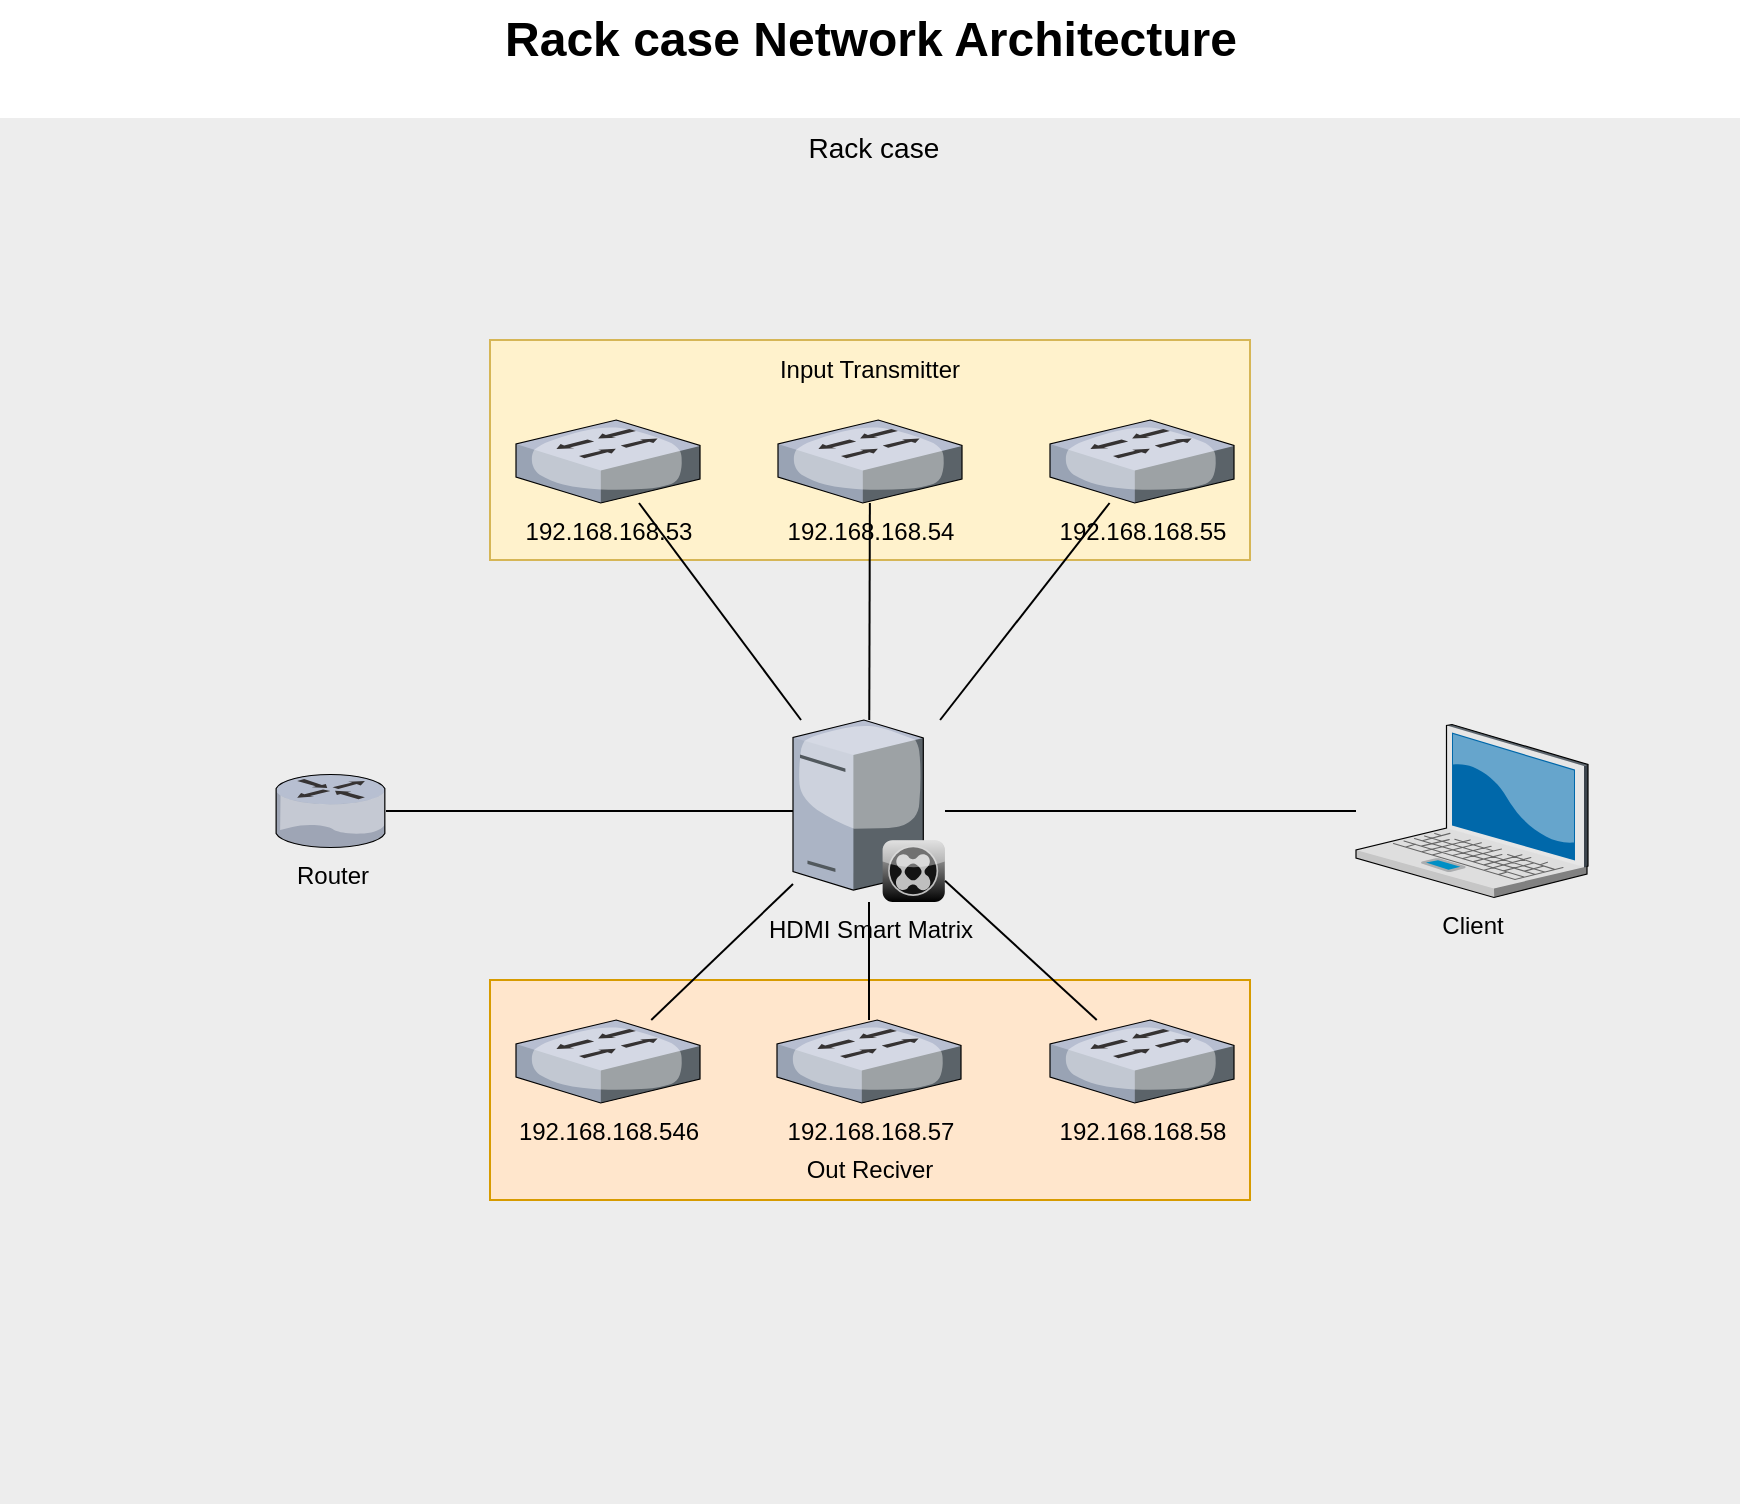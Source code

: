 <mxfile version="23.0.0" type="github">
  <diagram name="Page-1" id="e3a06f82-3646-2815-327d-82caf3d4e204">
    <mxGraphModel dx="3773" dy="1414" grid="1" gridSize="10" guides="1" tooltips="1" connect="1" arrows="1" fold="1" page="1" pageScale="1.5" pageWidth="1169" pageHeight="826" background="none" math="0" shadow="0">
      <root>
        <mxCell id="0" style=";html=1;" />
        <mxCell id="1" style=";html=1;" parent="0" />
        <mxCell id="6a7d8f32e03d9370-59" value="&amp;nbsp;Rack case" style="whiteSpace=wrap;html=1;fillColor=#EDEDED;fontSize=14;strokeColor=none;verticalAlign=top;movable=1;resizable=1;rotatable=1;deletable=1;editable=1;locked=0;connectable=1;" parent="1" vertex="1">
          <mxGeometry x="442" y="249" width="870" height="693" as="geometry" />
        </mxCell>
        <mxCell id="6a7d8f32e03d9370-62" value="Rack case Network Architecture" style="text;strokeColor=none;fillColor=none;html=1;fontSize=24;fontStyle=1;verticalAlign=middle;align=center;" parent="1" vertex="1">
          <mxGeometry x="446.5" y="190" width="861" height="40" as="geometry" />
        </mxCell>
        <mxCell id="ILSyqEb9SUXVf6VAX7tF-1" value="Router" style="verticalLabelPosition=bottom;sketch=0;aspect=fixed;html=1;verticalAlign=top;strokeColor=none;align=center;outlineConnect=0;shape=mxgraph.citrix.router;" parent="1" vertex="1">
          <mxGeometry x="580" y="577.25" width="55" height="36.5" as="geometry" />
        </mxCell>
        <mxCell id="ILSyqEb9SUXVf6VAX7tF-3" value="Client" style="verticalLabelPosition=bottom;sketch=0;aspect=fixed;html=1;verticalAlign=top;strokeColor=none;align=center;outlineConnect=0;shape=mxgraph.citrix.laptop_2;" parent="1" vertex="1">
          <mxGeometry x="1120" y="552.25" width="116" height="86.5" as="geometry" />
        </mxCell>
        <mxCell id="ILSyqEb9SUXVf6VAX7tF-7" value="" style="endArrow=none;html=1;rounded=0;" parent="1" source="ILSyqEb9SUXVf6VAX7tF-10" target="ILSyqEb9SUXVf6VAX7tF-1" edge="1">
          <mxGeometry width="50" height="50" relative="1" as="geometry">
            <mxPoint x="841.277" y="620" as="sourcePoint" />
            <mxPoint x="1130" y="655" as="targetPoint" />
          </mxGeometry>
        </mxCell>
        <mxCell id="ILSyqEb9SUXVf6VAX7tF-8" value="" style="endArrow=none;html=1;rounded=0;" parent="1" source="ILSyqEb9SUXVf6VAX7tF-10" target="ILSyqEb9SUXVf6VAX7tF-3" edge="1">
          <mxGeometry width="50" height="50" relative="1" as="geometry">
            <mxPoint x="916.059" y="620" as="sourcePoint" />
            <mxPoint x="1130" y="655" as="targetPoint" />
          </mxGeometry>
        </mxCell>
        <mxCell id="ILSyqEb9SUXVf6VAX7tF-10" value="HDMI Smart Matrix" style="verticalLabelPosition=bottom;sketch=0;aspect=fixed;html=1;verticalAlign=top;strokeColor=none;align=center;outlineConnect=0;shape=mxgraph.citrix.xenclient_synchronizer;fillColor=#CCCCCC;gradientColor=#000000;gradientDirection=south;" parent="1" vertex="1">
          <mxGeometry x="838.5" y="550" width="76" height="91" as="geometry" />
        </mxCell>
        <mxCell id="ILSyqEb9SUXVf6VAX7tF-23" value="" style="rounded=0;whiteSpace=wrap;html=1;fillColor=#fff2cc;strokeColor=#d6b656;" parent="1" vertex="1">
          <mxGeometry x="687" y="360" width="380" height="110" as="geometry" />
        </mxCell>
        <mxCell id="ILSyqEb9SUXVf6VAX7tF-14" value="192.168.168.55" style="verticalLabelPosition=bottom;sketch=0;aspect=fixed;html=1;verticalAlign=top;strokeColor=none;align=center;outlineConnect=0;shape=mxgraph.citrix.switch;" parent="1" vertex="1">
          <mxGeometry x="967" y="400" width="92" height="41.5" as="geometry" />
        </mxCell>
        <mxCell id="ILSyqEb9SUXVf6VAX7tF-15" value="192.168.168.54" style="verticalLabelPosition=bottom;sketch=0;aspect=fixed;html=1;verticalAlign=top;strokeColor=none;align=center;outlineConnect=0;shape=mxgraph.citrix.switch;" parent="1" vertex="1">
          <mxGeometry x="831" y="400" width="92" height="41.5" as="geometry" />
        </mxCell>
        <mxCell id="ILSyqEb9SUXVf6VAX7tF-16" value="192.168.168.53" style="verticalLabelPosition=bottom;sketch=0;aspect=fixed;html=1;verticalAlign=top;strokeColor=none;align=center;outlineConnect=0;shape=mxgraph.citrix.switch;" parent="1" vertex="1">
          <mxGeometry x="700" y="400" width="92" height="41.5" as="geometry" />
        </mxCell>
        <mxCell id="ILSyqEb9SUXVf6VAX7tF-20" value="" style="endArrow=none;html=1;rounded=0;" parent="1" source="ILSyqEb9SUXVf6VAX7tF-10" target="ILSyqEb9SUXVf6VAX7tF-14" edge="1">
          <mxGeometry width="50" height="50" relative="1" as="geometry">
            <mxPoint x="900" y="650" as="sourcePoint" />
            <mxPoint x="950" y="600" as="targetPoint" />
          </mxGeometry>
        </mxCell>
        <mxCell id="ILSyqEb9SUXVf6VAX7tF-21" value="" style="endArrow=none;html=1;rounded=0;" parent="1" source="ILSyqEb9SUXVf6VAX7tF-10" target="ILSyqEb9SUXVf6VAX7tF-15" edge="1">
          <mxGeometry width="50" height="50" relative="1" as="geometry">
            <mxPoint x="900" y="650" as="sourcePoint" />
            <mxPoint x="950" y="600" as="targetPoint" />
          </mxGeometry>
        </mxCell>
        <mxCell id="ILSyqEb9SUXVf6VAX7tF-26" value="" style="rounded=0;whiteSpace=wrap;html=1;fillColor=#ffe6cc;strokeColor=#d79b00;" parent="1" vertex="1">
          <mxGeometry x="687" y="680" width="380" height="110" as="geometry" />
        </mxCell>
        <mxCell id="ILSyqEb9SUXVf6VAX7tF-22" value="" style="endArrow=none;html=1;rounded=0;" parent="1" source="ILSyqEb9SUXVf6VAX7tF-10" target="ILSyqEb9SUXVf6VAX7tF-16" edge="1">
          <mxGeometry width="50" height="50" relative="1" as="geometry">
            <mxPoint x="770" y="520" as="sourcePoint" />
            <mxPoint x="820" y="470" as="targetPoint" />
          </mxGeometry>
        </mxCell>
        <mxCell id="ILSyqEb9SUXVf6VAX7tF-25" value="Input Transmitter" style="text;html=1;strokeColor=none;fillColor=none;align=center;verticalAlign=middle;whiteSpace=wrap;rounded=0;" parent="1" vertex="1">
          <mxGeometry x="821.5" y="360" width="110" height="30" as="geometry" />
        </mxCell>
        <mxCell id="ILSyqEb9SUXVf6VAX7tF-17" value="" style="endArrow=none;html=1;rounded=0;" parent="1" source="ILSyqEb9SUXVf6VAX7tF-12" target="ILSyqEb9SUXVf6VAX7tF-10" edge="1">
          <mxGeometry width="50" height="50" relative="1" as="geometry">
            <mxPoint x="900" y="650" as="sourcePoint" />
            <mxPoint x="950" y="600" as="targetPoint" />
          </mxGeometry>
        </mxCell>
        <mxCell id="ILSyqEb9SUXVf6VAX7tF-18" value="" style="endArrow=none;html=1;rounded=0;" parent="1" source="ILSyqEb9SUXVf6VAX7tF-13" target="ILSyqEb9SUXVf6VAX7tF-10" edge="1">
          <mxGeometry width="50" height="50" relative="1" as="geometry">
            <mxPoint x="900" y="650" as="sourcePoint" />
            <mxPoint x="950" y="600" as="targetPoint" />
          </mxGeometry>
        </mxCell>
        <mxCell id="ILSyqEb9SUXVf6VAX7tF-19" value="" style="endArrow=none;html=1;rounded=0;" parent="1" source="ILSyqEb9SUXVf6VAX7tF-11" target="ILSyqEb9SUXVf6VAX7tF-10" edge="1">
          <mxGeometry width="50" height="50" relative="1" as="geometry">
            <mxPoint x="900" y="650" as="sourcePoint" />
            <mxPoint x="950" y="600" as="targetPoint" />
          </mxGeometry>
        </mxCell>
        <mxCell id="ILSyqEb9SUXVf6VAX7tF-11" value="192.168.168.546" style="verticalLabelPosition=bottom;sketch=0;aspect=fixed;html=1;verticalAlign=top;strokeColor=none;align=center;outlineConnect=0;shape=mxgraph.citrix.switch;" parent="1" vertex="1">
          <mxGeometry x="700" y="700" width="92" height="41.5" as="geometry" />
        </mxCell>
        <mxCell id="ILSyqEb9SUXVf6VAX7tF-12" value="192.168.168.58" style="verticalLabelPosition=bottom;sketch=0;aspect=fixed;html=1;verticalAlign=top;strokeColor=none;align=center;outlineConnect=0;shape=mxgraph.citrix.switch;" parent="1" vertex="1">
          <mxGeometry x="967" y="700" width="92" height="41.5" as="geometry" />
        </mxCell>
        <mxCell id="ILSyqEb9SUXVf6VAX7tF-13" value="192.168.168.57" style="verticalLabelPosition=bottom;sketch=0;aspect=fixed;html=1;verticalAlign=top;strokeColor=none;align=center;outlineConnect=0;shape=mxgraph.citrix.switch;" parent="1" vertex="1">
          <mxGeometry x="830.5" y="700" width="92" height="41.5" as="geometry" />
        </mxCell>
        <mxCell id="ILSyqEb9SUXVf6VAX7tF-27" value="Out Reciver" style="text;html=1;strokeColor=none;fillColor=none;align=center;verticalAlign=middle;whiteSpace=wrap;rounded=0;" parent="1" vertex="1">
          <mxGeometry x="822" y="760" width="110" height="30" as="geometry" />
        </mxCell>
      </root>
    </mxGraphModel>
  </diagram>
</mxfile>
